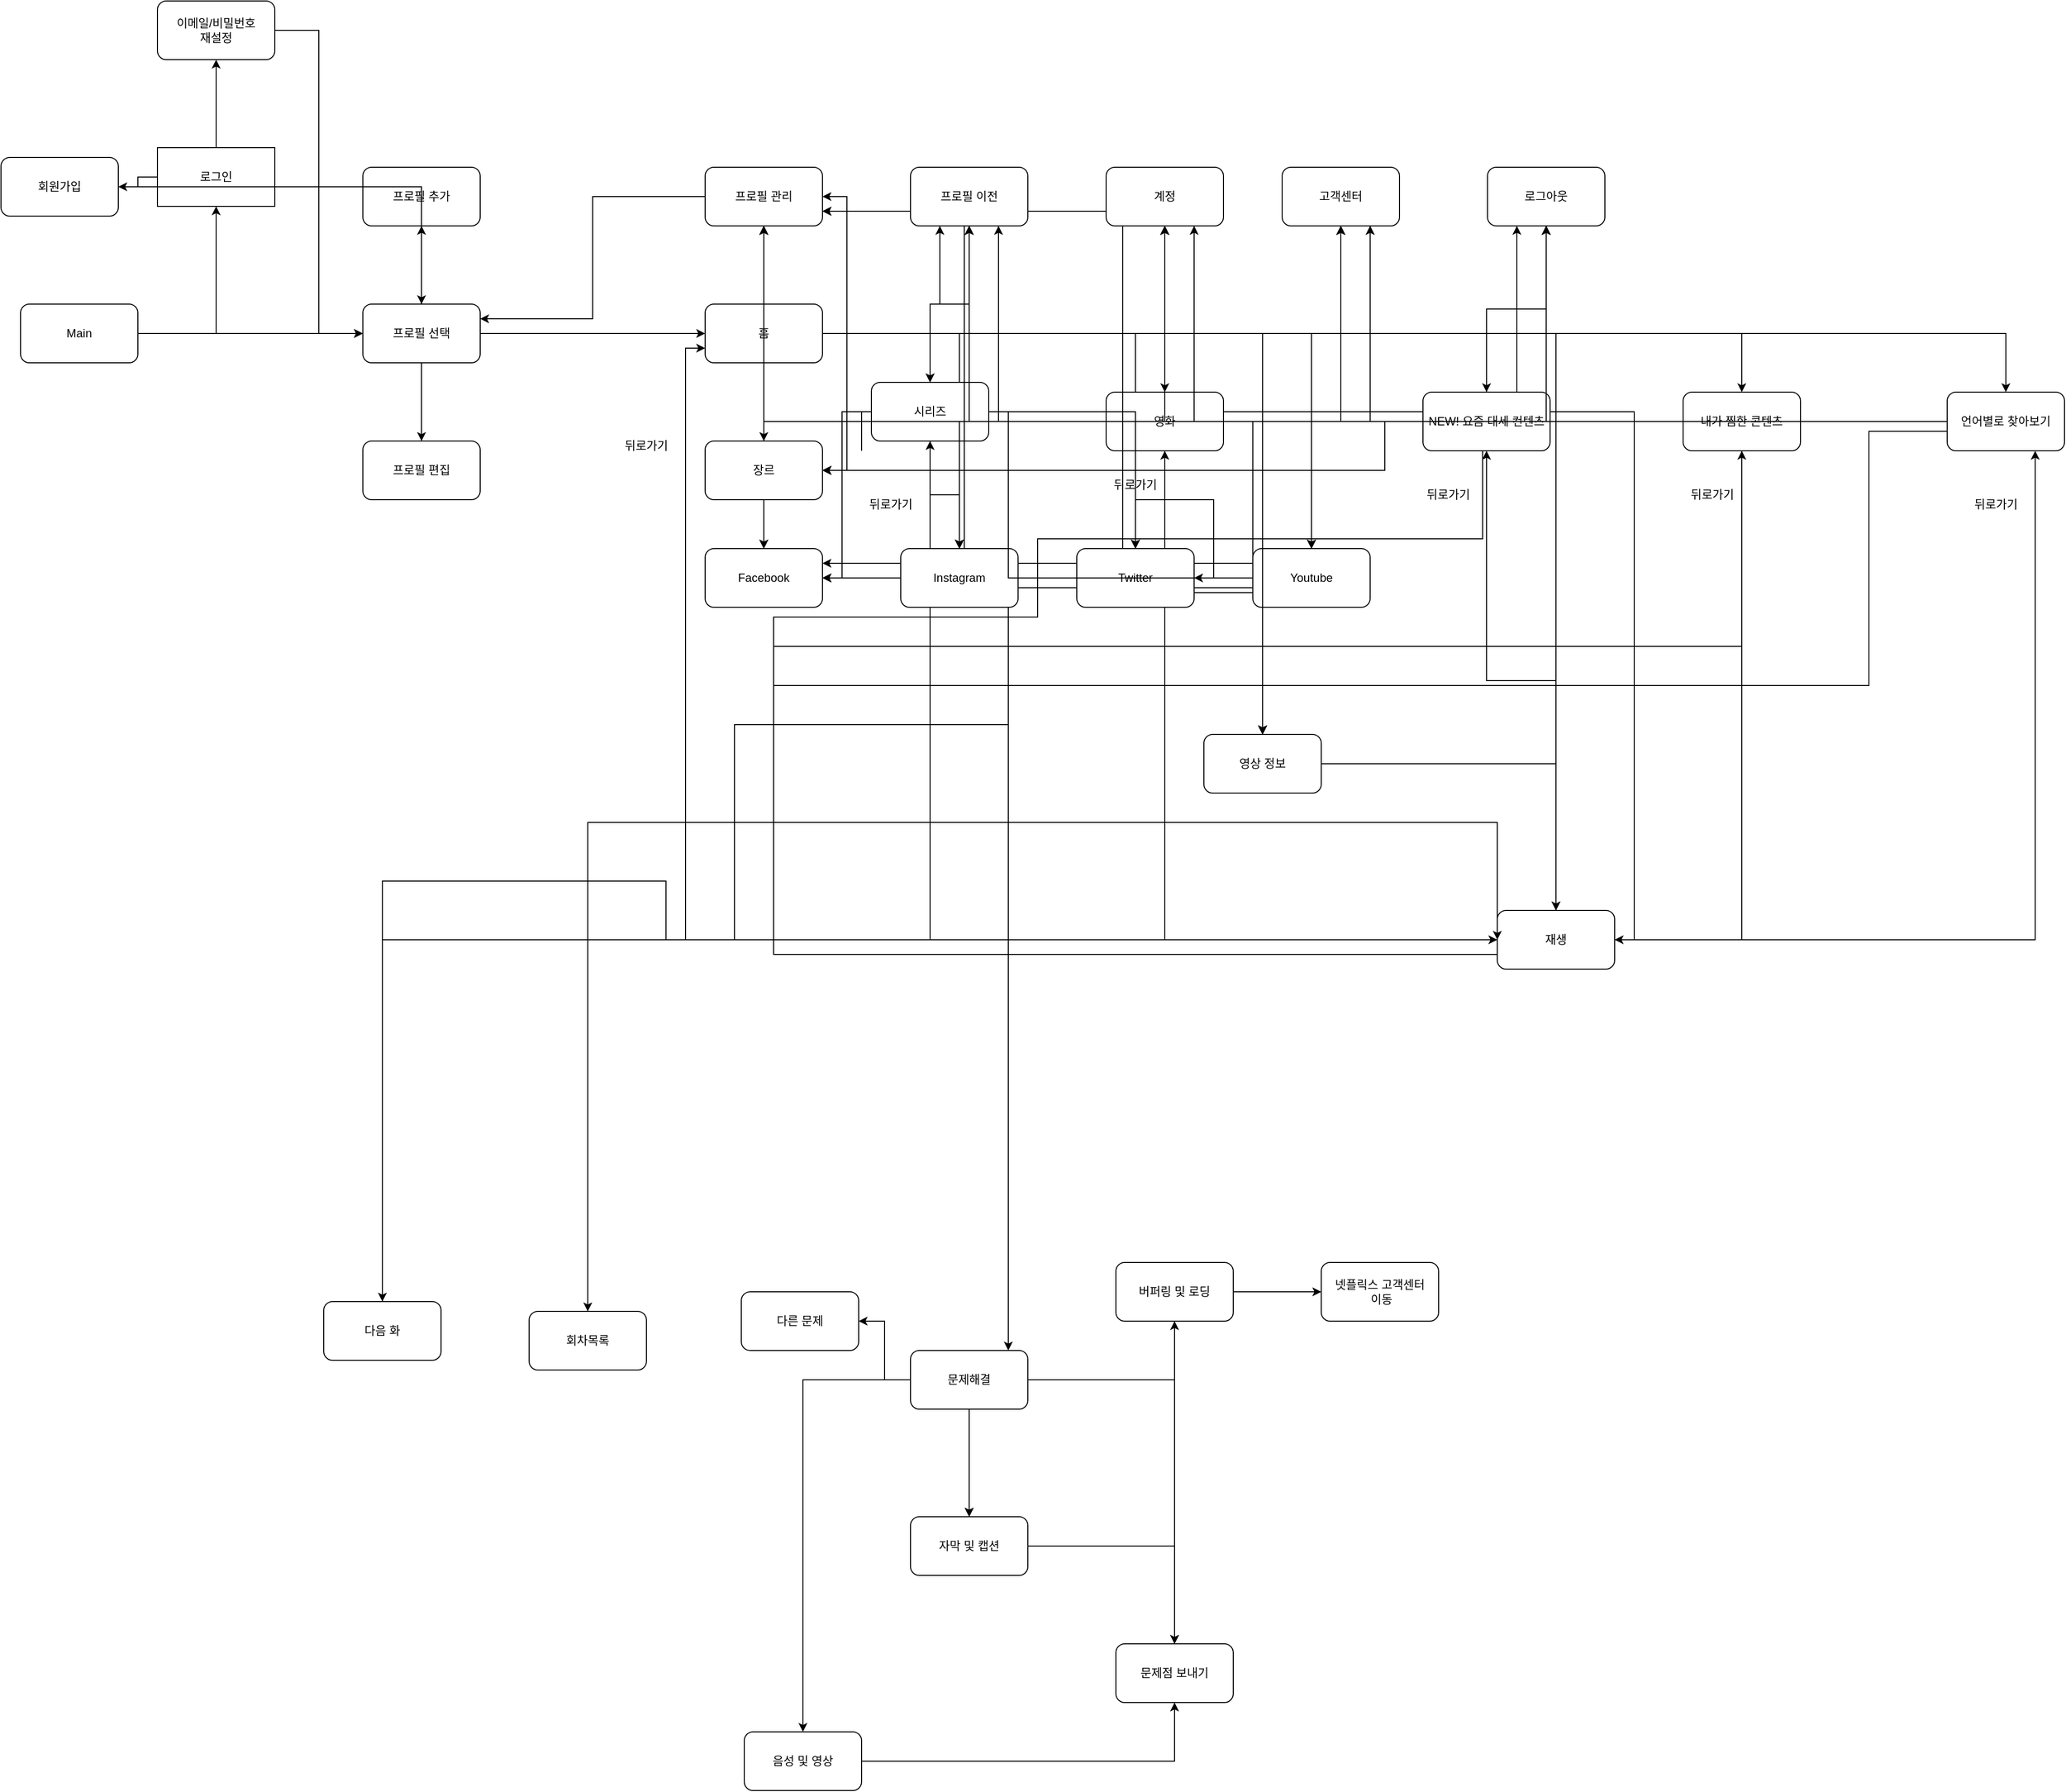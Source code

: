 <mxfile version="21.1.4" type="google">
  <diagram name="페이지-1" id="kQWHZ0CToxdJcDdvk9ZP">
    <mxGraphModel grid="1" page="1" gridSize="10" guides="1" tooltips="1" connect="1" arrows="1" fold="1" pageScale="1" pageWidth="827" pageHeight="1169" math="0" shadow="0">
      <root>
        <mxCell id="0" />
        <mxCell id="1" parent="0" />
        <mxCell id="FuHfTj0qejnrqdGMotMe-7" style="edgeStyle=orthogonalEdgeStyle;rounded=0;orthogonalLoop=1;jettySize=auto;html=1;" edge="1" parent="1" source="FuHfTj0qejnrqdGMotMe-1" target="FuHfTj0qejnrqdGMotMe-6">
          <mxGeometry relative="1" as="geometry" />
        </mxCell>
        <mxCell id="FuHfTj0qejnrqdGMotMe-9" value="" style="edgeStyle=orthogonalEdgeStyle;rounded=0;orthogonalLoop=1;jettySize=auto;html=1;" edge="1" parent="1" source="FuHfTj0qejnrqdGMotMe-1" target="FuHfTj0qejnrqdGMotMe-8">
          <mxGeometry relative="1" as="geometry" />
        </mxCell>
        <mxCell id="FuHfTj0qejnrqdGMotMe-1" value="Main" style="rounded=1;whiteSpace=wrap;html=1;" vertex="1" parent="1">
          <mxGeometry x="90" y="350" width="120" height="60" as="geometry" />
        </mxCell>
        <mxCell id="FuHfTj0qejnrqdGMotMe-176" style="edgeStyle=orthogonalEdgeStyle;rounded=0;orthogonalLoop=1;jettySize=auto;html=1;entryX=0.5;entryY=1;entryDx=0;entryDy=0;" edge="1" parent="1" source="FuHfTj0qejnrqdGMotMe-6" target="FuHfTj0qejnrqdGMotMe-175">
          <mxGeometry relative="1" as="geometry" />
        </mxCell>
        <mxCell id="FuHfTj0qejnrqdGMotMe-180" value="" style="edgeStyle=orthogonalEdgeStyle;rounded=0;orthogonalLoop=1;jettySize=auto;html=1;" edge="1" parent="1" source="FuHfTj0qejnrqdGMotMe-6" target="FuHfTj0qejnrqdGMotMe-178">
          <mxGeometry relative="1" as="geometry" />
        </mxCell>
        <mxCell id="FuHfTj0qejnrqdGMotMe-6" value="로그인" style="rounded=0;whiteSpace=wrap;html=1;" vertex="1" parent="1">
          <mxGeometry x="230" y="190" width="120" height="60" as="geometry" />
        </mxCell>
        <mxCell id="FuHfTj0qejnrqdGMotMe-11" value="" style="edgeStyle=orthogonalEdgeStyle;rounded=0;orthogonalLoop=1;jettySize=auto;html=1;" edge="1" parent="1" source="FuHfTj0qejnrqdGMotMe-8" target="FuHfTj0qejnrqdGMotMe-10">
          <mxGeometry relative="1" as="geometry" />
        </mxCell>
        <mxCell id="FuHfTj0qejnrqdGMotMe-13" value="" style="edgeStyle=orthogonalEdgeStyle;rounded=0;orthogonalLoop=1;jettySize=auto;html=1;" edge="1" parent="1" source="FuHfTj0qejnrqdGMotMe-8" target="FuHfTj0qejnrqdGMotMe-12">
          <mxGeometry relative="1" as="geometry" />
        </mxCell>
        <mxCell id="FuHfTj0qejnrqdGMotMe-15" value="" style="edgeStyle=orthogonalEdgeStyle;rounded=0;orthogonalLoop=1;jettySize=auto;html=1;" edge="1" parent="1" source="FuHfTj0qejnrqdGMotMe-8" target="FuHfTj0qejnrqdGMotMe-14">
          <mxGeometry relative="1" as="geometry" />
        </mxCell>
        <mxCell id="FuHfTj0qejnrqdGMotMe-8" value="프로필 선택" style="whiteSpace=wrap;html=1;rounded=1;" vertex="1" parent="1">
          <mxGeometry x="440" y="350" width="120" height="60" as="geometry" />
        </mxCell>
        <mxCell id="FuHfTj0qejnrqdGMotMe-10" value="프로필 추가" style="whiteSpace=wrap;html=1;rounded=1;" vertex="1" parent="1">
          <mxGeometry x="440" y="210" width="120" height="60" as="geometry" />
        </mxCell>
        <mxCell id="FuHfTj0qejnrqdGMotMe-12" value="프로필 편집" style="rounded=1;whiteSpace=wrap;html=1;" vertex="1" parent="1">
          <mxGeometry x="440" y="490" width="120" height="60" as="geometry" />
        </mxCell>
        <mxCell id="FuHfTj0qejnrqdGMotMe-19" value="" style="edgeStyle=orthogonalEdgeStyle;rounded=0;orthogonalLoop=1;jettySize=auto;html=1;" edge="1" parent="1" source="FuHfTj0qejnrqdGMotMe-14" target="FuHfTj0qejnrqdGMotMe-18">
          <mxGeometry relative="1" as="geometry" />
        </mxCell>
        <mxCell id="FuHfTj0qejnrqdGMotMe-22" value="" style="edgeStyle=orthogonalEdgeStyle;rounded=0;orthogonalLoop=1;jettySize=auto;html=1;" edge="1" parent="1" source="FuHfTj0qejnrqdGMotMe-14" target="FuHfTj0qejnrqdGMotMe-18">
          <mxGeometry relative="1" as="geometry" />
        </mxCell>
        <mxCell id="FuHfTj0qejnrqdGMotMe-24" value="" style="edgeStyle=orthogonalEdgeStyle;rounded=0;orthogonalLoop=1;jettySize=auto;html=1;" edge="1" parent="1" source="FuHfTj0qejnrqdGMotMe-14" target="FuHfTj0qejnrqdGMotMe-23">
          <mxGeometry relative="1" as="geometry" />
        </mxCell>
        <mxCell id="FuHfTj0qejnrqdGMotMe-26" value="" style="edgeStyle=orthogonalEdgeStyle;rounded=0;orthogonalLoop=1;jettySize=auto;html=1;" edge="1" parent="1" source="FuHfTj0qejnrqdGMotMe-14" target="FuHfTj0qejnrqdGMotMe-25">
          <mxGeometry relative="1" as="geometry" />
        </mxCell>
        <mxCell id="FuHfTj0qejnrqdGMotMe-28" value="" style="edgeStyle=orthogonalEdgeStyle;rounded=0;orthogonalLoop=1;jettySize=auto;html=1;" edge="1" parent="1" source="FuHfTj0qejnrqdGMotMe-14" target="FuHfTj0qejnrqdGMotMe-27">
          <mxGeometry relative="1" as="geometry" />
        </mxCell>
        <mxCell id="FuHfTj0qejnrqdGMotMe-30" value="" style="edgeStyle=orthogonalEdgeStyle;rounded=0;orthogonalLoop=1;jettySize=auto;html=1;" edge="1" parent="1" source="FuHfTj0qejnrqdGMotMe-14" target="FuHfTj0qejnrqdGMotMe-29">
          <mxGeometry relative="1" as="geometry" />
        </mxCell>
        <mxCell id="FuHfTj0qejnrqdGMotMe-32" value="" style="edgeStyle=orthogonalEdgeStyle;rounded=0;orthogonalLoop=1;jettySize=auto;html=1;" edge="1" parent="1" source="FuHfTj0qejnrqdGMotMe-14" target="FuHfTj0qejnrqdGMotMe-31">
          <mxGeometry relative="1" as="geometry" />
        </mxCell>
        <mxCell id="FuHfTj0qejnrqdGMotMe-82" value="" style="edgeStyle=orthogonalEdgeStyle;rounded=0;orthogonalLoop=1;jettySize=auto;html=1;" edge="1" parent="1" source="FuHfTj0qejnrqdGMotMe-14" target="FuHfTj0qejnrqdGMotMe-81">
          <mxGeometry relative="1" as="geometry" />
        </mxCell>
        <mxCell id="FuHfTj0qejnrqdGMotMe-90" value="" style="edgeStyle=orthogonalEdgeStyle;rounded=0;orthogonalLoop=1;jettySize=auto;html=1;" edge="1" parent="1" source="FuHfTj0qejnrqdGMotMe-14" target="FuHfTj0qejnrqdGMotMe-89">
          <mxGeometry relative="1" as="geometry" />
        </mxCell>
        <mxCell id="FuHfTj0qejnrqdGMotMe-92" value="" style="edgeStyle=orthogonalEdgeStyle;rounded=0;orthogonalLoop=1;jettySize=auto;html=1;" edge="1" parent="1" source="FuHfTj0qejnrqdGMotMe-14" target="FuHfTj0qejnrqdGMotMe-89">
          <mxGeometry relative="1" as="geometry" />
        </mxCell>
        <mxCell id="FuHfTj0qejnrqdGMotMe-93" value="" style="edgeStyle=orthogonalEdgeStyle;rounded=0;orthogonalLoop=1;jettySize=auto;html=1;" edge="1" parent="1" source="FuHfTj0qejnrqdGMotMe-14" target="FuHfTj0qejnrqdGMotMe-89">
          <mxGeometry relative="1" as="geometry" />
        </mxCell>
        <mxCell id="FuHfTj0qejnrqdGMotMe-95" value="" style="edgeStyle=orthogonalEdgeStyle;rounded=0;orthogonalLoop=1;jettySize=auto;html=1;" edge="1" parent="1" source="FuHfTj0qejnrqdGMotMe-14" target="FuHfTj0qejnrqdGMotMe-94">
          <mxGeometry relative="1" as="geometry" />
        </mxCell>
        <mxCell id="FuHfTj0qejnrqdGMotMe-97" value="" style="edgeStyle=orthogonalEdgeStyle;rounded=0;orthogonalLoop=1;jettySize=auto;html=1;" edge="1" parent="1" source="FuHfTj0qejnrqdGMotMe-14" target="FuHfTj0qejnrqdGMotMe-96">
          <mxGeometry relative="1" as="geometry" />
        </mxCell>
        <mxCell id="FuHfTj0qejnrqdGMotMe-99" value="" style="edgeStyle=orthogonalEdgeStyle;rounded=0;orthogonalLoop=1;jettySize=auto;html=1;" edge="1" parent="1" source="FuHfTj0qejnrqdGMotMe-14" target="FuHfTj0qejnrqdGMotMe-98">
          <mxGeometry relative="1" as="geometry" />
        </mxCell>
        <mxCell id="FuHfTj0qejnrqdGMotMe-101" value="" style="edgeStyle=orthogonalEdgeStyle;rounded=0;orthogonalLoop=1;jettySize=auto;html=1;" edge="1" parent="1" source="FuHfTj0qejnrqdGMotMe-14" target="FuHfTj0qejnrqdGMotMe-100">
          <mxGeometry relative="1" as="geometry" />
        </mxCell>
        <mxCell id="FuHfTj0qejnrqdGMotMe-135" value="" style="edgeStyle=orthogonalEdgeStyle;rounded=0;orthogonalLoop=1;jettySize=auto;html=1;" edge="1" parent="1" source="FuHfTj0qejnrqdGMotMe-14" target="FuHfTj0qejnrqdGMotMe-134">
          <mxGeometry relative="1" as="geometry" />
        </mxCell>
        <mxCell id="FuHfTj0qejnrqdGMotMe-143" value="" style="edgeStyle=orthogonalEdgeStyle;rounded=0;orthogonalLoop=1;jettySize=auto;html=1;" edge="1" parent="1" source="FuHfTj0qejnrqdGMotMe-14" target="FuHfTj0qejnrqdGMotMe-142">
          <mxGeometry relative="1" as="geometry" />
        </mxCell>
        <mxCell id="FuHfTj0qejnrqdGMotMe-150" value="" style="edgeStyle=orthogonalEdgeStyle;rounded=0;orthogonalLoop=1;jettySize=auto;html=1;" edge="1" parent="1" source="FuHfTj0qejnrqdGMotMe-14" target="FuHfTj0qejnrqdGMotMe-149">
          <mxGeometry relative="1" as="geometry" />
        </mxCell>
        <mxCell id="FuHfTj0qejnrqdGMotMe-158" value="" style="edgeStyle=orthogonalEdgeStyle;rounded=0;orthogonalLoop=1;jettySize=auto;html=1;" edge="1" parent="1" source="FuHfTj0qejnrqdGMotMe-14" target="FuHfTj0qejnrqdGMotMe-157">
          <mxGeometry relative="1" as="geometry" />
        </mxCell>
        <mxCell id="FuHfTj0qejnrqdGMotMe-166" value="" style="edgeStyle=orthogonalEdgeStyle;rounded=0;orthogonalLoop=1;jettySize=auto;html=1;" edge="1" parent="1" source="FuHfTj0qejnrqdGMotMe-14" target="FuHfTj0qejnrqdGMotMe-165">
          <mxGeometry relative="1" as="geometry" />
        </mxCell>
        <mxCell id="FuHfTj0qejnrqdGMotMe-14" value="홈" style="whiteSpace=wrap;html=1;rounded=1;" vertex="1" parent="1">
          <mxGeometry x="790" y="350" width="120" height="60" as="geometry" />
        </mxCell>
        <mxCell id="FuHfTj0qejnrqdGMotMe-33" style="edgeStyle=orthogonalEdgeStyle;rounded=0;orthogonalLoop=1;jettySize=auto;html=1;entryX=1;entryY=0.5;entryDx=0;entryDy=0;" edge="1" parent="1" source="FuHfTj0qejnrqdGMotMe-18" target="FuHfTj0qejnrqdGMotMe-31">
          <mxGeometry relative="1" as="geometry" />
        </mxCell>
        <mxCell id="FuHfTj0qejnrqdGMotMe-84" style="edgeStyle=orthogonalEdgeStyle;rounded=0;orthogonalLoop=1;jettySize=auto;html=1;" edge="1" parent="1" source="FuHfTj0qejnrqdGMotMe-18" target="FuHfTj0qejnrqdGMotMe-81">
          <mxGeometry relative="1" as="geometry" />
        </mxCell>
        <mxCell id="FuHfTj0qejnrqdGMotMe-102" style="edgeStyle=orthogonalEdgeStyle;rounded=0;orthogonalLoop=1;jettySize=auto;html=1;entryX=1;entryY=0.5;entryDx=0;entryDy=0;" edge="1" parent="1" source="FuHfTj0qejnrqdGMotMe-18" target="FuHfTj0qejnrqdGMotMe-89">
          <mxGeometry relative="1" as="geometry" />
        </mxCell>
        <mxCell id="FuHfTj0qejnrqdGMotMe-103" style="edgeStyle=orthogonalEdgeStyle;rounded=0;orthogonalLoop=1;jettySize=auto;html=1;" edge="1" parent="1" source="FuHfTj0qejnrqdGMotMe-18" target="FuHfTj0qejnrqdGMotMe-94">
          <mxGeometry relative="1" as="geometry" />
        </mxCell>
        <mxCell id="FuHfTj0qejnrqdGMotMe-104" style="edgeStyle=orthogonalEdgeStyle;rounded=0;orthogonalLoop=1;jettySize=auto;html=1;" edge="1" parent="1" source="FuHfTj0qejnrqdGMotMe-18" target="FuHfTj0qejnrqdGMotMe-96">
          <mxGeometry relative="1" as="geometry" />
        </mxCell>
        <mxCell id="FuHfTj0qejnrqdGMotMe-105" style="edgeStyle=orthogonalEdgeStyle;rounded=0;orthogonalLoop=1;jettySize=auto;html=1;" edge="1" parent="1" source="FuHfTj0qejnrqdGMotMe-18" target="FuHfTj0qejnrqdGMotMe-98">
          <mxGeometry relative="1" as="geometry" />
        </mxCell>
        <mxCell id="FuHfTj0qejnrqdGMotMe-106" style="edgeStyle=orthogonalEdgeStyle;rounded=0;orthogonalLoop=1;jettySize=auto;html=1;" edge="1" parent="1" source="FuHfTj0qejnrqdGMotMe-18" target="FuHfTj0qejnrqdGMotMe-100">
          <mxGeometry relative="1" as="geometry" />
        </mxCell>
        <mxCell id="FuHfTj0qejnrqdGMotMe-109" style="edgeStyle=orthogonalEdgeStyle;rounded=0;orthogonalLoop=1;jettySize=auto;html=1;entryX=0.25;entryY=1;entryDx=0;entryDy=0;" edge="1" parent="1" source="FuHfTj0qejnrqdGMotMe-18" target="FuHfTj0qejnrqdGMotMe-94">
          <mxGeometry relative="1" as="geometry" />
        </mxCell>
        <mxCell id="FuHfTj0qejnrqdGMotMe-110" style="edgeStyle=orthogonalEdgeStyle;rounded=0;orthogonalLoop=1;jettySize=auto;html=1;" edge="1" parent="1" source="FuHfTj0qejnrqdGMotMe-18" target="FuHfTj0qejnrqdGMotMe-96">
          <mxGeometry relative="1" as="geometry" />
        </mxCell>
        <mxCell id="FuHfTj0qejnrqdGMotMe-111" style="edgeStyle=orthogonalEdgeStyle;rounded=0;orthogonalLoop=1;jettySize=auto;html=1;" edge="1" parent="1" source="FuHfTj0qejnrqdGMotMe-18" target="FuHfTj0qejnrqdGMotMe-98">
          <mxGeometry relative="1" as="geometry" />
        </mxCell>
        <mxCell id="FuHfTj0qejnrqdGMotMe-112" style="edgeStyle=orthogonalEdgeStyle;rounded=0;orthogonalLoop=1;jettySize=auto;html=1;" edge="1" parent="1" source="FuHfTj0qejnrqdGMotMe-18" target="FuHfTj0qejnrqdGMotMe-100">
          <mxGeometry relative="1" as="geometry" />
        </mxCell>
        <mxCell id="FuHfTj0qejnrqdGMotMe-136" style="edgeStyle=orthogonalEdgeStyle;rounded=0;orthogonalLoop=1;jettySize=auto;html=1;entryX=1;entryY=0.5;entryDx=0;entryDy=0;" edge="1" parent="1" target="FuHfTj0qejnrqdGMotMe-134">
          <mxGeometry relative="1" as="geometry">
            <mxPoint x="950" y="500" as="sourcePoint" />
            <Array as="points">
              <mxPoint x="930" y="460" />
              <mxPoint x="930" y="630" />
            </Array>
          </mxGeometry>
        </mxCell>
        <mxCell id="FuHfTj0qejnrqdGMotMe-144" style="edgeStyle=orthogonalEdgeStyle;rounded=0;orthogonalLoop=1;jettySize=auto;html=1;" edge="1" parent="1" source="FuHfTj0qejnrqdGMotMe-18" target="FuHfTj0qejnrqdGMotMe-142">
          <mxGeometry relative="1" as="geometry" />
        </mxCell>
        <mxCell id="FuHfTj0qejnrqdGMotMe-152" style="edgeStyle=orthogonalEdgeStyle;rounded=0;orthogonalLoop=1;jettySize=auto;html=1;" edge="1" parent="1" source="FuHfTj0qejnrqdGMotMe-18" target="FuHfTj0qejnrqdGMotMe-149">
          <mxGeometry relative="1" as="geometry" />
        </mxCell>
        <mxCell id="FuHfTj0qejnrqdGMotMe-160" style="edgeStyle=orthogonalEdgeStyle;rounded=0;orthogonalLoop=1;jettySize=auto;html=1;" edge="1" parent="1" source="FuHfTj0qejnrqdGMotMe-18" target="FuHfTj0qejnrqdGMotMe-157">
          <mxGeometry relative="1" as="geometry" />
        </mxCell>
        <mxCell id="FuHfTj0qejnrqdGMotMe-167" style="edgeStyle=orthogonalEdgeStyle;rounded=0;orthogonalLoop=1;jettySize=auto;html=1;" edge="1" parent="1" source="FuHfTj0qejnrqdGMotMe-18" target="FuHfTj0qejnrqdGMotMe-165">
          <mxGeometry relative="1" as="geometry" />
        </mxCell>
        <mxCell id="FuHfTj0qejnrqdGMotMe-18" value="시리즈" style="whiteSpace=wrap;html=1;rounded=1;" vertex="1" parent="1">
          <mxGeometry x="960" y="430" width="120" height="60" as="geometry" />
        </mxCell>
        <mxCell id="FuHfTj0qejnrqdGMotMe-34" style="edgeStyle=orthogonalEdgeStyle;rounded=0;orthogonalLoop=1;jettySize=auto;html=1;entryX=1;entryY=0.5;entryDx=0;entryDy=0;" edge="1" parent="1" source="FuHfTj0qejnrqdGMotMe-157" target="FuHfTj0qejnrqdGMotMe-31">
          <mxGeometry relative="1" as="geometry">
            <Array as="points">
              <mxPoint x="1100" y="640" />
            </Array>
          </mxGeometry>
        </mxCell>
        <mxCell id="FuHfTj0qejnrqdGMotMe-85" style="edgeStyle=orthogonalEdgeStyle;rounded=0;orthogonalLoop=1;jettySize=auto;html=1;" edge="1" parent="1" source="FuHfTj0qejnrqdGMotMe-23" target="FuHfTj0qejnrqdGMotMe-81">
          <mxGeometry relative="1" as="geometry" />
        </mxCell>
        <mxCell id="FuHfTj0qejnrqdGMotMe-107" style="edgeStyle=orthogonalEdgeStyle;rounded=0;orthogonalLoop=1;jettySize=auto;html=1;entryX=1;entryY=0.75;entryDx=0;entryDy=0;" edge="1" parent="1" source="FuHfTj0qejnrqdGMotMe-23" target="FuHfTj0qejnrqdGMotMe-89">
          <mxGeometry relative="1" as="geometry" />
        </mxCell>
        <mxCell id="FuHfTj0qejnrqdGMotMe-113" style="edgeStyle=orthogonalEdgeStyle;rounded=0;orthogonalLoop=1;jettySize=auto;html=1;entryX=1;entryY=0.75;entryDx=0;entryDy=0;" edge="1" parent="1" source="FuHfTj0qejnrqdGMotMe-23" target="FuHfTj0qejnrqdGMotMe-89">
          <mxGeometry relative="1" as="geometry" />
        </mxCell>
        <mxCell id="FuHfTj0qejnrqdGMotMe-114" style="edgeStyle=orthogonalEdgeStyle;rounded=0;orthogonalLoop=1;jettySize=auto;html=1;entryX=0.75;entryY=1;entryDx=0;entryDy=0;" edge="1" parent="1" source="FuHfTj0qejnrqdGMotMe-23" target="FuHfTj0qejnrqdGMotMe-94">
          <mxGeometry relative="1" as="geometry" />
        </mxCell>
        <mxCell id="FuHfTj0qejnrqdGMotMe-115" style="edgeStyle=orthogonalEdgeStyle;rounded=0;orthogonalLoop=1;jettySize=auto;html=1;entryX=0.5;entryY=1;entryDx=0;entryDy=0;" edge="1" parent="1" source="FuHfTj0qejnrqdGMotMe-23" target="FuHfTj0qejnrqdGMotMe-96">
          <mxGeometry relative="1" as="geometry" />
        </mxCell>
        <mxCell id="FuHfTj0qejnrqdGMotMe-116" style="edgeStyle=orthogonalEdgeStyle;rounded=0;orthogonalLoop=1;jettySize=auto;html=1;" edge="1" parent="1" source="FuHfTj0qejnrqdGMotMe-23" target="FuHfTj0qejnrqdGMotMe-98">
          <mxGeometry relative="1" as="geometry" />
        </mxCell>
        <mxCell id="FuHfTj0qejnrqdGMotMe-117" style="edgeStyle=orthogonalEdgeStyle;rounded=0;orthogonalLoop=1;jettySize=auto;html=1;entryX=0.25;entryY=1;entryDx=0;entryDy=0;" edge="1" parent="1" source="FuHfTj0qejnrqdGMotMe-23" target="FuHfTj0qejnrqdGMotMe-100">
          <mxGeometry relative="1" as="geometry" />
        </mxCell>
        <mxCell id="FuHfTj0qejnrqdGMotMe-137" style="edgeStyle=orthogonalEdgeStyle;rounded=0;orthogonalLoop=1;jettySize=auto;html=1;" edge="1" parent="1" source="FuHfTj0qejnrqdGMotMe-23" target="FuHfTj0qejnrqdGMotMe-134">
          <mxGeometry relative="1" as="geometry" />
        </mxCell>
        <mxCell id="FuHfTj0qejnrqdGMotMe-138" style="edgeStyle=orthogonalEdgeStyle;rounded=0;orthogonalLoop=1;jettySize=auto;html=1;entryX=1;entryY=0.5;entryDx=0;entryDy=0;" edge="1" parent="1" source="FuHfTj0qejnrqdGMotMe-23" target="FuHfTj0qejnrqdGMotMe-134">
          <mxGeometry relative="1" as="geometry" />
        </mxCell>
        <mxCell id="FuHfTj0qejnrqdGMotMe-145" style="edgeStyle=orthogonalEdgeStyle;rounded=0;orthogonalLoop=1;jettySize=auto;html=1;" edge="1" parent="1" source="FuHfTj0qejnrqdGMotMe-23" target="FuHfTj0qejnrqdGMotMe-142">
          <mxGeometry relative="1" as="geometry" />
        </mxCell>
        <mxCell id="FuHfTj0qejnrqdGMotMe-153" style="edgeStyle=orthogonalEdgeStyle;rounded=0;orthogonalLoop=1;jettySize=auto;html=1;" edge="1" parent="1" source="FuHfTj0qejnrqdGMotMe-23" target="FuHfTj0qejnrqdGMotMe-149">
          <mxGeometry relative="1" as="geometry" />
        </mxCell>
        <mxCell id="FuHfTj0qejnrqdGMotMe-161" style="edgeStyle=orthogonalEdgeStyle;rounded=0;orthogonalLoop=1;jettySize=auto;html=1;" edge="1" parent="1" source="FuHfTj0qejnrqdGMotMe-23" target="FuHfTj0qejnrqdGMotMe-157">
          <mxGeometry relative="1" as="geometry" />
        </mxCell>
        <mxCell id="FuHfTj0qejnrqdGMotMe-168" style="edgeStyle=orthogonalEdgeStyle;rounded=0;orthogonalLoop=1;jettySize=auto;html=1;" edge="1" parent="1" source="FuHfTj0qejnrqdGMotMe-23" target="FuHfTj0qejnrqdGMotMe-165">
          <mxGeometry relative="1" as="geometry" />
        </mxCell>
        <mxCell id="FuHfTj0qejnrqdGMotMe-23" value="영화" style="whiteSpace=wrap;html=1;rounded=1;" vertex="1" parent="1">
          <mxGeometry x="1200" y="440" width="120" height="60" as="geometry" />
        </mxCell>
        <mxCell id="FuHfTj0qejnrqdGMotMe-35" style="edgeStyle=orthogonalEdgeStyle;rounded=0;orthogonalLoop=1;jettySize=auto;html=1;entryX=1;entryY=0.5;entryDx=0;entryDy=0;" edge="1" parent="1" source="FuHfTj0qejnrqdGMotMe-25" target="FuHfTj0qejnrqdGMotMe-31">
          <mxGeometry relative="1" as="geometry">
            <Array as="points">
              <mxPoint x="1585" y="590" />
              <mxPoint x="1130" y="590" />
              <mxPoint x="1130" y="670" />
              <mxPoint x="860" y="670" />
            </Array>
          </mxGeometry>
        </mxCell>
        <mxCell id="FuHfTj0qejnrqdGMotMe-86" style="edgeStyle=orthogonalEdgeStyle;rounded=0;orthogonalLoop=1;jettySize=auto;html=1;" edge="1" parent="1" source="FuHfTj0qejnrqdGMotMe-25" target="FuHfTj0qejnrqdGMotMe-81">
          <mxGeometry relative="1" as="geometry" />
        </mxCell>
        <mxCell id="FuHfTj0qejnrqdGMotMe-118" style="edgeStyle=orthogonalEdgeStyle;rounded=0;orthogonalLoop=1;jettySize=auto;html=1;entryX=1;entryY=0.75;entryDx=0;entryDy=0;" edge="1" parent="1" source="FuHfTj0qejnrqdGMotMe-25" target="FuHfTj0qejnrqdGMotMe-89">
          <mxGeometry relative="1" as="geometry" />
        </mxCell>
        <mxCell id="FuHfTj0qejnrqdGMotMe-119" style="edgeStyle=orthogonalEdgeStyle;rounded=0;orthogonalLoop=1;jettySize=auto;html=1;" edge="1" parent="1" source="FuHfTj0qejnrqdGMotMe-25" target="FuHfTj0qejnrqdGMotMe-94">
          <mxGeometry relative="1" as="geometry" />
        </mxCell>
        <mxCell id="FuHfTj0qejnrqdGMotMe-120" style="edgeStyle=orthogonalEdgeStyle;rounded=0;orthogonalLoop=1;jettySize=auto;html=1;" edge="1" parent="1" source="FuHfTj0qejnrqdGMotMe-25" target="FuHfTj0qejnrqdGMotMe-96">
          <mxGeometry relative="1" as="geometry" />
        </mxCell>
        <mxCell id="FuHfTj0qejnrqdGMotMe-121" style="edgeStyle=orthogonalEdgeStyle;rounded=0;orthogonalLoop=1;jettySize=auto;html=1;" edge="1" parent="1" source="FuHfTj0qejnrqdGMotMe-25" target="FuHfTj0qejnrqdGMotMe-98">
          <mxGeometry relative="1" as="geometry" />
        </mxCell>
        <mxCell id="FuHfTj0qejnrqdGMotMe-122" style="edgeStyle=orthogonalEdgeStyle;rounded=0;orthogonalLoop=1;jettySize=auto;html=1;entryX=0.5;entryY=1;entryDx=0;entryDy=0;" edge="1" parent="1" source="FuHfTj0qejnrqdGMotMe-25" target="FuHfTj0qejnrqdGMotMe-100">
          <mxGeometry relative="1" as="geometry" />
        </mxCell>
        <mxCell id="FuHfTj0qejnrqdGMotMe-139" style="edgeStyle=orthogonalEdgeStyle;rounded=0;orthogonalLoop=1;jettySize=auto;html=1;entryX=1;entryY=0.5;entryDx=0;entryDy=0;" edge="1" parent="1" source="FuHfTj0qejnrqdGMotMe-25" target="FuHfTj0qejnrqdGMotMe-134">
          <mxGeometry relative="1" as="geometry" />
        </mxCell>
        <mxCell id="FuHfTj0qejnrqdGMotMe-146" style="edgeStyle=orthogonalEdgeStyle;rounded=0;orthogonalLoop=1;jettySize=auto;html=1;" edge="1" parent="1" source="FuHfTj0qejnrqdGMotMe-25" target="FuHfTj0qejnrqdGMotMe-142">
          <mxGeometry relative="1" as="geometry" />
        </mxCell>
        <mxCell id="FuHfTj0qejnrqdGMotMe-154" style="edgeStyle=orthogonalEdgeStyle;rounded=0;orthogonalLoop=1;jettySize=auto;html=1;" edge="1" parent="1" source="FuHfTj0qejnrqdGMotMe-25" target="FuHfTj0qejnrqdGMotMe-149">
          <mxGeometry relative="1" as="geometry" />
        </mxCell>
        <mxCell id="FuHfTj0qejnrqdGMotMe-162" style="edgeStyle=orthogonalEdgeStyle;rounded=0;orthogonalLoop=1;jettySize=auto;html=1;" edge="1" parent="1" source="FuHfTj0qejnrqdGMotMe-25" target="FuHfTj0qejnrqdGMotMe-157">
          <mxGeometry relative="1" as="geometry" />
        </mxCell>
        <mxCell id="FuHfTj0qejnrqdGMotMe-169" style="edgeStyle=orthogonalEdgeStyle;rounded=0;orthogonalLoop=1;jettySize=auto;html=1;" edge="1" parent="1" source="FuHfTj0qejnrqdGMotMe-25" target="FuHfTj0qejnrqdGMotMe-165">
          <mxGeometry relative="1" as="geometry" />
        </mxCell>
        <mxCell id="FuHfTj0qejnrqdGMotMe-25" value="NEW! 요즘 대세 컨텐츠" style="whiteSpace=wrap;html=1;rounded=1;" vertex="1" parent="1">
          <mxGeometry x="1524" y="440" width="130" height="60" as="geometry" />
        </mxCell>
        <mxCell id="FuHfTj0qejnrqdGMotMe-36" style="edgeStyle=orthogonalEdgeStyle;rounded=0;orthogonalLoop=1;jettySize=auto;html=1;entryX=1;entryY=0.5;entryDx=0;entryDy=0;" edge="1" parent="1" source="FuHfTj0qejnrqdGMotMe-27" target="FuHfTj0qejnrqdGMotMe-31">
          <mxGeometry relative="1" as="geometry">
            <Array as="points">
              <mxPoint x="1850" y="700" />
              <mxPoint x="860" y="700" />
            </Array>
          </mxGeometry>
        </mxCell>
        <mxCell id="FuHfTj0qejnrqdGMotMe-87" style="edgeStyle=orthogonalEdgeStyle;rounded=0;orthogonalLoop=1;jettySize=auto;html=1;" edge="1" parent="1" source="FuHfTj0qejnrqdGMotMe-27" target="FuHfTj0qejnrqdGMotMe-81">
          <mxGeometry relative="1" as="geometry" />
        </mxCell>
        <mxCell id="FuHfTj0qejnrqdGMotMe-123" style="edgeStyle=orthogonalEdgeStyle;rounded=0;orthogonalLoop=1;jettySize=auto;html=1;" edge="1" parent="1" source="FuHfTj0qejnrqdGMotMe-27" target="FuHfTj0qejnrqdGMotMe-100">
          <mxGeometry relative="1" as="geometry" />
        </mxCell>
        <mxCell id="FuHfTj0qejnrqdGMotMe-124" style="edgeStyle=orthogonalEdgeStyle;rounded=0;orthogonalLoop=1;jettySize=auto;html=1;entryX=0.75;entryY=1;entryDx=0;entryDy=0;" edge="1" parent="1" source="FuHfTj0qejnrqdGMotMe-27" target="FuHfTj0qejnrqdGMotMe-98">
          <mxGeometry relative="1" as="geometry" />
        </mxCell>
        <mxCell id="FuHfTj0qejnrqdGMotMe-125" style="edgeStyle=orthogonalEdgeStyle;rounded=0;orthogonalLoop=1;jettySize=auto;html=1;entryX=0.75;entryY=1;entryDx=0;entryDy=0;" edge="1" parent="1" source="FuHfTj0qejnrqdGMotMe-27" target="FuHfTj0qejnrqdGMotMe-96">
          <mxGeometry relative="1" as="geometry" />
        </mxCell>
        <mxCell id="FuHfTj0qejnrqdGMotMe-126" style="edgeStyle=orthogonalEdgeStyle;rounded=0;orthogonalLoop=1;jettySize=auto;html=1;" edge="1" parent="1" source="FuHfTj0qejnrqdGMotMe-27" target="FuHfTj0qejnrqdGMotMe-94">
          <mxGeometry relative="1" as="geometry" />
        </mxCell>
        <mxCell id="FuHfTj0qejnrqdGMotMe-127" style="edgeStyle=orthogonalEdgeStyle;rounded=0;orthogonalLoop=1;jettySize=auto;html=1;" edge="1" parent="1" source="FuHfTj0qejnrqdGMotMe-27" target="FuHfTj0qejnrqdGMotMe-89">
          <mxGeometry relative="1" as="geometry" />
        </mxCell>
        <mxCell id="FuHfTj0qejnrqdGMotMe-140" style="edgeStyle=orthogonalEdgeStyle;rounded=0;orthogonalLoop=1;jettySize=auto;html=1;entryX=1;entryY=0.25;entryDx=0;entryDy=0;" edge="1" parent="1" source="FuHfTj0qejnrqdGMotMe-27" target="FuHfTj0qejnrqdGMotMe-134">
          <mxGeometry relative="1" as="geometry" />
        </mxCell>
        <mxCell id="FuHfTj0qejnrqdGMotMe-147" style="edgeStyle=orthogonalEdgeStyle;rounded=0;orthogonalLoop=1;jettySize=auto;html=1;" edge="1" parent="1" source="FuHfTj0qejnrqdGMotMe-27" target="FuHfTj0qejnrqdGMotMe-142">
          <mxGeometry relative="1" as="geometry" />
        </mxCell>
        <mxCell id="FuHfTj0qejnrqdGMotMe-155" style="edgeStyle=orthogonalEdgeStyle;rounded=0;orthogonalLoop=1;jettySize=auto;html=1;" edge="1" parent="1" source="FuHfTj0qejnrqdGMotMe-27" target="FuHfTj0qejnrqdGMotMe-149">
          <mxGeometry relative="1" as="geometry" />
        </mxCell>
        <mxCell id="FuHfTj0qejnrqdGMotMe-163" style="edgeStyle=orthogonalEdgeStyle;rounded=0;orthogonalLoop=1;jettySize=auto;html=1;" edge="1" parent="1" source="FuHfTj0qejnrqdGMotMe-27" target="FuHfTj0qejnrqdGMotMe-157">
          <mxGeometry relative="1" as="geometry" />
        </mxCell>
        <mxCell id="FuHfTj0qejnrqdGMotMe-170" style="edgeStyle=orthogonalEdgeStyle;rounded=0;orthogonalLoop=1;jettySize=auto;html=1;" edge="1" parent="1" source="FuHfTj0qejnrqdGMotMe-27" target="FuHfTj0qejnrqdGMotMe-165">
          <mxGeometry relative="1" as="geometry" />
        </mxCell>
        <mxCell id="FuHfTj0qejnrqdGMotMe-27" value="내가 찜한 콘텐츠" style="whiteSpace=wrap;html=1;rounded=1;" vertex="1" parent="1">
          <mxGeometry x="1790" y="440" width="120" height="60" as="geometry" />
        </mxCell>
        <mxCell id="FuHfTj0qejnrqdGMotMe-37" style="edgeStyle=orthogonalEdgeStyle;rounded=0;orthogonalLoop=1;jettySize=auto;html=1;entryX=1;entryY=0.75;entryDx=0;entryDy=0;" edge="1" parent="1" source="FuHfTj0qejnrqdGMotMe-29" target="FuHfTj0qejnrqdGMotMe-31">
          <mxGeometry relative="1" as="geometry">
            <Array as="points">
              <mxPoint x="1980" y="480" />
              <mxPoint x="1980" y="740" />
              <mxPoint x="860" y="740" />
            </Array>
          </mxGeometry>
        </mxCell>
        <mxCell id="FuHfTj0qejnrqdGMotMe-88" style="edgeStyle=orthogonalEdgeStyle;rounded=0;orthogonalLoop=1;jettySize=auto;html=1;" edge="1" parent="1" source="FuHfTj0qejnrqdGMotMe-29" target="FuHfTj0qejnrqdGMotMe-81">
          <mxGeometry relative="1" as="geometry" />
        </mxCell>
        <mxCell id="FuHfTj0qejnrqdGMotMe-128" style="edgeStyle=orthogonalEdgeStyle;rounded=0;orthogonalLoop=1;jettySize=auto;html=1;" edge="1" parent="1" source="FuHfTj0qejnrqdGMotMe-29" target="FuHfTj0qejnrqdGMotMe-100">
          <mxGeometry relative="1" as="geometry" />
        </mxCell>
        <mxCell id="FuHfTj0qejnrqdGMotMe-129" style="edgeStyle=orthogonalEdgeStyle;rounded=0;orthogonalLoop=1;jettySize=auto;html=1;entryX=0.75;entryY=1;entryDx=0;entryDy=0;" edge="1" parent="1" source="FuHfTj0qejnrqdGMotMe-29" target="FuHfTj0qejnrqdGMotMe-98">
          <mxGeometry relative="1" as="geometry" />
        </mxCell>
        <mxCell id="FuHfTj0qejnrqdGMotMe-131" style="edgeStyle=orthogonalEdgeStyle;rounded=0;orthogonalLoop=1;jettySize=auto;html=1;" edge="1" parent="1" source="FuHfTj0qejnrqdGMotMe-29" target="FuHfTj0qejnrqdGMotMe-96">
          <mxGeometry relative="1" as="geometry" />
        </mxCell>
        <mxCell id="FuHfTj0qejnrqdGMotMe-132" style="edgeStyle=orthogonalEdgeStyle;rounded=0;orthogonalLoop=1;jettySize=auto;html=1;" edge="1" parent="1" source="FuHfTj0qejnrqdGMotMe-29" target="FuHfTj0qejnrqdGMotMe-94">
          <mxGeometry relative="1" as="geometry" />
        </mxCell>
        <mxCell id="FuHfTj0qejnrqdGMotMe-133" style="edgeStyle=orthogonalEdgeStyle;rounded=0;orthogonalLoop=1;jettySize=auto;html=1;" edge="1" parent="1" source="FuHfTj0qejnrqdGMotMe-29" target="FuHfTj0qejnrqdGMotMe-89">
          <mxGeometry relative="1" as="geometry" />
        </mxCell>
        <mxCell id="FuHfTj0qejnrqdGMotMe-141" style="edgeStyle=orthogonalEdgeStyle;rounded=0;orthogonalLoop=1;jettySize=auto;html=1;" edge="1" parent="1" source="FuHfTj0qejnrqdGMotMe-29" target="FuHfTj0qejnrqdGMotMe-134">
          <mxGeometry relative="1" as="geometry" />
        </mxCell>
        <mxCell id="FuHfTj0qejnrqdGMotMe-148" style="edgeStyle=orthogonalEdgeStyle;rounded=0;orthogonalLoop=1;jettySize=auto;html=1;" edge="1" parent="1" source="FuHfTj0qejnrqdGMotMe-29" target="FuHfTj0qejnrqdGMotMe-142">
          <mxGeometry relative="1" as="geometry" />
        </mxCell>
        <mxCell id="FuHfTj0qejnrqdGMotMe-156" style="edgeStyle=orthogonalEdgeStyle;rounded=0;orthogonalLoop=1;jettySize=auto;html=1;" edge="1" parent="1" source="FuHfTj0qejnrqdGMotMe-29" target="FuHfTj0qejnrqdGMotMe-149">
          <mxGeometry relative="1" as="geometry" />
        </mxCell>
        <mxCell id="FuHfTj0qejnrqdGMotMe-164" style="edgeStyle=orthogonalEdgeStyle;rounded=0;orthogonalLoop=1;jettySize=auto;html=1;" edge="1" parent="1" source="FuHfTj0qejnrqdGMotMe-29" target="FuHfTj0qejnrqdGMotMe-157">
          <mxGeometry relative="1" as="geometry" />
        </mxCell>
        <mxCell id="FuHfTj0qejnrqdGMotMe-171" style="edgeStyle=orthogonalEdgeStyle;rounded=0;orthogonalLoop=1;jettySize=auto;html=1;" edge="1" parent="1" source="FuHfTj0qejnrqdGMotMe-29" target="FuHfTj0qejnrqdGMotMe-165">
          <mxGeometry relative="1" as="geometry" />
        </mxCell>
        <mxCell id="FuHfTj0qejnrqdGMotMe-29" value="언어별로 찾아보기" style="whiteSpace=wrap;html=1;rounded=1;" vertex="1" parent="1">
          <mxGeometry x="2060" y="440" width="120" height="60" as="geometry" />
        </mxCell>
        <mxCell id="FuHfTj0qejnrqdGMotMe-39" value="" style="edgeStyle=orthogonalEdgeStyle;rounded=0;orthogonalLoop=1;jettySize=auto;html=1;" edge="1" parent="1" source="FuHfTj0qejnrqdGMotMe-31" target="FuHfTj0qejnrqdGMotMe-38">
          <mxGeometry relative="1" as="geometry" />
        </mxCell>
        <mxCell id="FuHfTj0qejnrqdGMotMe-43" value="" style="edgeStyle=orthogonalEdgeStyle;rounded=0;orthogonalLoop=1;jettySize=auto;html=1;" edge="1" parent="1" source="FuHfTj0qejnrqdGMotMe-31" target="FuHfTj0qejnrqdGMotMe-42">
          <mxGeometry relative="1" as="geometry" />
        </mxCell>
        <mxCell id="FuHfTj0qejnrqdGMotMe-46" value="" style="edgeStyle=orthogonalEdgeStyle;rounded=0;orthogonalLoop=1;jettySize=auto;html=1;" edge="1" parent="1" source="FuHfTj0qejnrqdGMotMe-31" target="FuHfTj0qejnrqdGMotMe-45">
          <mxGeometry relative="1" as="geometry">
            <Array as="points">
              <mxPoint x="820" y="780" />
              <mxPoint x="1100" y="780" />
            </Array>
          </mxGeometry>
        </mxCell>
        <mxCell id="FuHfTj0qejnrqdGMotMe-67" style="edgeStyle=orthogonalEdgeStyle;rounded=0;orthogonalLoop=1;jettySize=auto;html=1;entryX=0;entryY=0.75;entryDx=0;entryDy=0;" edge="1" parent="1" source="FuHfTj0qejnrqdGMotMe-31" target="FuHfTj0qejnrqdGMotMe-14">
          <mxGeometry relative="1" as="geometry" />
        </mxCell>
        <mxCell id="FuHfTj0qejnrqdGMotMe-70" style="edgeStyle=orthogonalEdgeStyle;rounded=0;orthogonalLoop=1;jettySize=auto;html=1;" edge="1" parent="1" source="FuHfTj0qejnrqdGMotMe-31" target="FuHfTj0qejnrqdGMotMe-18">
          <mxGeometry relative="1" as="geometry" />
        </mxCell>
        <mxCell id="FuHfTj0qejnrqdGMotMe-72" style="edgeStyle=orthogonalEdgeStyle;rounded=0;orthogonalLoop=1;jettySize=auto;html=1;" edge="1" parent="1" source="FuHfTj0qejnrqdGMotMe-31" target="FuHfTj0qejnrqdGMotMe-23">
          <mxGeometry relative="1" as="geometry" />
        </mxCell>
        <mxCell id="FuHfTj0qejnrqdGMotMe-74" style="edgeStyle=orthogonalEdgeStyle;rounded=0;orthogonalLoop=1;jettySize=auto;html=1;" edge="1" parent="1" source="FuHfTj0qejnrqdGMotMe-31" target="FuHfTj0qejnrqdGMotMe-25">
          <mxGeometry relative="1" as="geometry" />
        </mxCell>
        <mxCell id="FuHfTj0qejnrqdGMotMe-76" style="edgeStyle=orthogonalEdgeStyle;rounded=0;orthogonalLoop=1;jettySize=auto;html=1;" edge="1" parent="1" source="FuHfTj0qejnrqdGMotMe-31" target="FuHfTj0qejnrqdGMotMe-27">
          <mxGeometry relative="1" as="geometry" />
        </mxCell>
        <mxCell id="FuHfTj0qejnrqdGMotMe-78" style="edgeStyle=orthogonalEdgeStyle;rounded=0;orthogonalLoop=1;jettySize=auto;html=1;entryX=0.75;entryY=1;entryDx=0;entryDy=0;" edge="1" parent="1" source="FuHfTj0qejnrqdGMotMe-31" target="FuHfTj0qejnrqdGMotMe-29">
          <mxGeometry relative="1" as="geometry" />
        </mxCell>
        <mxCell id="FuHfTj0qejnrqdGMotMe-31" value="재생" style="whiteSpace=wrap;html=1;rounded=1;" vertex="1" parent="1">
          <mxGeometry x="1600" y="970" width="120" height="60" as="geometry" />
        </mxCell>
        <mxCell id="FuHfTj0qejnrqdGMotMe-40" style="edgeStyle=orthogonalEdgeStyle;rounded=0;orthogonalLoop=1;jettySize=auto;html=1;entryX=0;entryY=0.5;entryDx=0;entryDy=0;" edge="1" parent="1" source="FuHfTj0qejnrqdGMotMe-38" target="FuHfTj0qejnrqdGMotMe-31">
          <mxGeometry relative="1" as="geometry">
            <Array as="points">
              <mxPoint x="670" y="880" />
            </Array>
          </mxGeometry>
        </mxCell>
        <mxCell id="FuHfTj0qejnrqdGMotMe-38" value="회차목록" style="whiteSpace=wrap;html=1;rounded=1;" vertex="1" parent="1">
          <mxGeometry x="610" y="1380" width="120" height="60" as="geometry" />
        </mxCell>
        <mxCell id="FuHfTj0qejnrqdGMotMe-44" style="edgeStyle=orthogonalEdgeStyle;rounded=0;orthogonalLoop=1;jettySize=auto;html=1;" edge="1" parent="1" source="FuHfTj0qejnrqdGMotMe-42" target="FuHfTj0qejnrqdGMotMe-31">
          <mxGeometry relative="1" as="geometry">
            <Array as="points">
              <mxPoint x="750" y="940" />
            </Array>
          </mxGeometry>
        </mxCell>
        <mxCell id="FuHfTj0qejnrqdGMotMe-42" value="다음 화" style="whiteSpace=wrap;html=1;rounded=1;" vertex="1" parent="1">
          <mxGeometry x="400" y="1370" width="120" height="60" as="geometry" />
        </mxCell>
        <mxCell id="FuHfTj0qejnrqdGMotMe-48" value="" style="edgeStyle=orthogonalEdgeStyle;rounded=0;orthogonalLoop=1;jettySize=auto;html=1;" edge="1" parent="1" source="FuHfTj0qejnrqdGMotMe-45" target="FuHfTj0qejnrqdGMotMe-47">
          <mxGeometry relative="1" as="geometry" />
        </mxCell>
        <mxCell id="FuHfTj0qejnrqdGMotMe-54" value="" style="edgeStyle=orthogonalEdgeStyle;rounded=0;orthogonalLoop=1;jettySize=auto;html=1;" edge="1" parent="1" source="FuHfTj0qejnrqdGMotMe-45" target="FuHfTj0qejnrqdGMotMe-53">
          <mxGeometry relative="1" as="geometry" />
        </mxCell>
        <mxCell id="FuHfTj0qejnrqdGMotMe-58" value="" style="edgeStyle=orthogonalEdgeStyle;rounded=0;orthogonalLoop=1;jettySize=auto;html=1;" edge="1" parent="1" source="FuHfTj0qejnrqdGMotMe-45" target="FuHfTj0qejnrqdGMotMe-53">
          <mxGeometry relative="1" as="geometry" />
        </mxCell>
        <mxCell id="FuHfTj0qejnrqdGMotMe-59" value="" style="edgeStyle=orthogonalEdgeStyle;rounded=0;orthogonalLoop=1;jettySize=auto;html=1;" edge="1" parent="1" source="FuHfTj0qejnrqdGMotMe-45" target="FuHfTj0qejnrqdGMotMe-53">
          <mxGeometry relative="1" as="geometry" />
        </mxCell>
        <mxCell id="FuHfTj0qejnrqdGMotMe-61" value="" style="edgeStyle=orthogonalEdgeStyle;rounded=0;orthogonalLoop=1;jettySize=auto;html=1;" edge="1" parent="1" source="FuHfTj0qejnrqdGMotMe-45" target="FuHfTj0qejnrqdGMotMe-60">
          <mxGeometry relative="1" as="geometry" />
        </mxCell>
        <mxCell id="FuHfTj0qejnrqdGMotMe-64" value="" style="edgeStyle=orthogonalEdgeStyle;rounded=0;orthogonalLoop=1;jettySize=auto;html=1;" edge="1" parent="1" source="FuHfTj0qejnrqdGMotMe-45" target="FuHfTj0qejnrqdGMotMe-63">
          <mxGeometry relative="1" as="geometry" />
        </mxCell>
        <mxCell id="FuHfTj0qejnrqdGMotMe-45" value="문제해결" style="whiteSpace=wrap;html=1;rounded=1;" vertex="1" parent="1">
          <mxGeometry x="1000" y="1420" width="120" height="60" as="geometry" />
        </mxCell>
        <mxCell id="FuHfTj0qejnrqdGMotMe-50" value="" style="edgeStyle=orthogonalEdgeStyle;rounded=0;orthogonalLoop=1;jettySize=auto;html=1;" edge="1" parent="1" source="FuHfTj0qejnrqdGMotMe-47" target="FuHfTj0qejnrqdGMotMe-49">
          <mxGeometry relative="1" as="geometry" />
        </mxCell>
        <mxCell id="FuHfTj0qejnrqdGMotMe-52" value="" style="edgeStyle=orthogonalEdgeStyle;rounded=0;orthogonalLoop=1;jettySize=auto;html=1;" edge="1" parent="1" source="FuHfTj0qejnrqdGMotMe-47" target="FuHfTj0qejnrqdGMotMe-51">
          <mxGeometry relative="1" as="geometry" />
        </mxCell>
        <mxCell id="FuHfTj0qejnrqdGMotMe-47" value="버퍼링 및 로딩" style="whiteSpace=wrap;html=1;rounded=1;" vertex="1" parent="1">
          <mxGeometry x="1210" y="1330" width="120" height="60" as="geometry" />
        </mxCell>
        <mxCell id="FuHfTj0qejnrqdGMotMe-49" value="넷플릭스 고객센터&lt;br&gt;&amp;nbsp;이동" style="whiteSpace=wrap;html=1;rounded=1;" vertex="1" parent="1">
          <mxGeometry x="1420" y="1330" width="120" height="60" as="geometry" />
        </mxCell>
        <mxCell id="FuHfTj0qejnrqdGMotMe-51" value="문제점 보내기" style="whiteSpace=wrap;html=1;rounded=1;" vertex="1" parent="1">
          <mxGeometry x="1210" y="1720" width="120" height="60" as="geometry" />
        </mxCell>
        <mxCell id="FuHfTj0qejnrqdGMotMe-55" style="edgeStyle=orthogonalEdgeStyle;rounded=0;orthogonalLoop=1;jettySize=auto;html=1;" edge="1" parent="1" source="FuHfTj0qejnrqdGMotMe-53" target="FuHfTj0qejnrqdGMotMe-51">
          <mxGeometry relative="1" as="geometry" />
        </mxCell>
        <mxCell id="FuHfTj0qejnrqdGMotMe-53" value="자막 및 캡션" style="whiteSpace=wrap;html=1;rounded=1;" vertex="1" parent="1">
          <mxGeometry x="1000" y="1590" width="120" height="60" as="geometry" />
        </mxCell>
        <mxCell id="FuHfTj0qejnrqdGMotMe-62" style="edgeStyle=orthogonalEdgeStyle;rounded=0;orthogonalLoop=1;jettySize=auto;html=1;" edge="1" parent="1" source="FuHfTj0qejnrqdGMotMe-60" target="FuHfTj0qejnrqdGMotMe-51">
          <mxGeometry relative="1" as="geometry" />
        </mxCell>
        <mxCell id="FuHfTj0qejnrqdGMotMe-60" value="음성 및 영상" style="whiteSpace=wrap;html=1;rounded=1;" vertex="1" parent="1">
          <mxGeometry x="830" y="1810" width="120" height="60" as="geometry" />
        </mxCell>
        <mxCell id="FuHfTj0qejnrqdGMotMe-63" value="다른 문제" style="whiteSpace=wrap;html=1;rounded=1;" vertex="1" parent="1">
          <mxGeometry x="827" y="1360" width="120" height="60" as="geometry" />
        </mxCell>
        <mxCell id="FuHfTj0qejnrqdGMotMe-68" value="뒤로가기" style="text;html=1;strokeColor=none;fillColor=none;align=center;verticalAlign=middle;whiteSpace=wrap;rounded=0;" vertex="1" parent="1">
          <mxGeometry x="700" y="480" width="60" height="30" as="geometry" />
        </mxCell>
        <mxCell id="FuHfTj0qejnrqdGMotMe-71" value="뒤로가기" style="text;html=1;strokeColor=none;fillColor=none;align=center;verticalAlign=middle;whiteSpace=wrap;rounded=0;" vertex="1" parent="1">
          <mxGeometry x="950" y="540" width="60" height="30" as="geometry" />
        </mxCell>
        <mxCell id="FuHfTj0qejnrqdGMotMe-73" value="뒤로가기" style="text;html=1;strokeColor=none;fillColor=none;align=center;verticalAlign=middle;whiteSpace=wrap;rounded=0;" vertex="1" parent="1">
          <mxGeometry x="1200" y="520" width="60" height="30" as="geometry" />
        </mxCell>
        <mxCell id="FuHfTj0qejnrqdGMotMe-75" value="뒤로가기" style="text;html=1;strokeColor=none;fillColor=none;align=center;verticalAlign=middle;whiteSpace=wrap;rounded=0;" vertex="1" parent="1">
          <mxGeometry x="1520" y="530" width="60" height="30" as="geometry" />
        </mxCell>
        <mxCell id="FuHfTj0qejnrqdGMotMe-77" value="뒤로가기" style="text;html=1;strokeColor=none;fillColor=none;align=center;verticalAlign=middle;whiteSpace=wrap;rounded=0;" vertex="1" parent="1">
          <mxGeometry x="1790" y="530" width="60" height="30" as="geometry" />
        </mxCell>
        <mxCell id="FuHfTj0qejnrqdGMotMe-79" value="뒤로가기" style="text;html=1;strokeColor=none;fillColor=none;align=center;verticalAlign=middle;whiteSpace=wrap;rounded=0;" vertex="1" parent="1">
          <mxGeometry x="2080" y="540" width="60" height="30" as="geometry" />
        </mxCell>
        <mxCell id="FuHfTj0qejnrqdGMotMe-83" style="edgeStyle=orthogonalEdgeStyle;rounded=0;orthogonalLoop=1;jettySize=auto;html=1;" edge="1" parent="1" source="FuHfTj0qejnrqdGMotMe-81" target="FuHfTj0qejnrqdGMotMe-31">
          <mxGeometry relative="1" as="geometry" />
        </mxCell>
        <mxCell id="FuHfTj0qejnrqdGMotMe-81" value="영상 정보" style="whiteSpace=wrap;html=1;rounded=1;" vertex="1" parent="1">
          <mxGeometry x="1300" y="790" width="120" height="60" as="geometry" />
        </mxCell>
        <mxCell id="FuHfTj0qejnrqdGMotMe-108" style="edgeStyle=orthogonalEdgeStyle;rounded=0;orthogonalLoop=1;jettySize=auto;html=1;entryX=1;entryY=0.25;entryDx=0;entryDy=0;" edge="1" parent="1" source="FuHfTj0qejnrqdGMotMe-89" target="FuHfTj0qejnrqdGMotMe-8">
          <mxGeometry relative="1" as="geometry" />
        </mxCell>
        <mxCell id="FuHfTj0qejnrqdGMotMe-89" value="프로필 관리" style="whiteSpace=wrap;html=1;rounded=1;" vertex="1" parent="1">
          <mxGeometry x="790" y="210" width="120" height="60" as="geometry" />
        </mxCell>
        <mxCell id="FuHfTj0qejnrqdGMotMe-94" value="프로필 이전" style="whiteSpace=wrap;html=1;rounded=1;" vertex="1" parent="1">
          <mxGeometry x="1000" y="210" width="120" height="60" as="geometry" />
        </mxCell>
        <mxCell id="FuHfTj0qejnrqdGMotMe-96" value="계정" style="whiteSpace=wrap;html=1;rounded=1;" vertex="1" parent="1">
          <mxGeometry x="1200" y="210" width="120" height="60" as="geometry" />
        </mxCell>
        <mxCell id="FuHfTj0qejnrqdGMotMe-98" value="고객센터" style="whiteSpace=wrap;html=1;rounded=1;" vertex="1" parent="1">
          <mxGeometry x="1380" y="210" width="120" height="60" as="geometry" />
        </mxCell>
        <mxCell id="FuHfTj0qejnrqdGMotMe-100" value="로그아웃" style="whiteSpace=wrap;html=1;rounded=1;" vertex="1" parent="1">
          <mxGeometry x="1590" y="210" width="120" height="60" as="geometry" />
        </mxCell>
        <mxCell id="FuHfTj0qejnrqdGMotMe-134" value="Facebook" style="whiteSpace=wrap;html=1;rounded=1;" vertex="1" parent="1">
          <mxGeometry x="790" y="600" width="120" height="60" as="geometry" />
        </mxCell>
        <mxCell id="FuHfTj0qejnrqdGMotMe-142" value="Instagram" style="whiteSpace=wrap;html=1;rounded=1;" vertex="1" parent="1">
          <mxGeometry x="990" y="600" width="120" height="60" as="geometry" />
        </mxCell>
        <mxCell id="FuHfTj0qejnrqdGMotMe-151" value="" style="edgeStyle=orthogonalEdgeStyle;rounded=0;orthogonalLoop=1;jettySize=auto;html=1;entryX=1;entryY=0.5;entryDx=0;entryDy=0;" edge="1" parent="1" source="FuHfTj0qejnrqdGMotMe-23" target="FuHfTj0qejnrqdGMotMe-149">
          <mxGeometry relative="1" as="geometry">
            <mxPoint x="1200" y="460" as="sourcePoint" />
            <mxPoint x="1720" y="1000" as="targetPoint" />
            <Array as="points" />
          </mxGeometry>
        </mxCell>
        <mxCell id="FuHfTj0qejnrqdGMotMe-149" value="Twitter" style="whiteSpace=wrap;html=1;rounded=1;" vertex="1" parent="1">
          <mxGeometry x="1170" y="600" width="120" height="60" as="geometry" />
        </mxCell>
        <mxCell id="FuHfTj0qejnrqdGMotMe-159" value="" style="edgeStyle=orthogonalEdgeStyle;rounded=0;orthogonalLoop=1;jettySize=auto;html=1;entryX=1;entryY=0.5;entryDx=0;entryDy=0;" edge="1" parent="1" source="FuHfTj0qejnrqdGMotMe-149" target="FuHfTj0qejnrqdGMotMe-157">
          <mxGeometry relative="1" as="geometry">
            <mxPoint x="1230" y="600" as="sourcePoint" />
            <mxPoint x="1720" y="1000" as="targetPoint" />
            <Array as="points">
              <mxPoint x="1100" y="460" />
            </Array>
          </mxGeometry>
        </mxCell>
        <mxCell id="FuHfTj0qejnrqdGMotMe-157" value="Youtube" style="whiteSpace=wrap;html=1;rounded=1;" vertex="1" parent="1">
          <mxGeometry x="1350" y="600" width="120" height="60" as="geometry" />
        </mxCell>
        <mxCell id="FuHfTj0qejnrqdGMotMe-172" style="edgeStyle=orthogonalEdgeStyle;rounded=0;orthogonalLoop=1;jettySize=auto;html=1;" edge="1" parent="1" source="FuHfTj0qejnrqdGMotMe-165" target="FuHfTj0qejnrqdGMotMe-81">
          <mxGeometry relative="1" as="geometry" />
        </mxCell>
        <mxCell id="FuHfTj0qejnrqdGMotMe-165" value="장르" style="whiteSpace=wrap;html=1;rounded=1;" vertex="1" parent="1">
          <mxGeometry x="790" y="490" width="120" height="60" as="geometry" />
        </mxCell>
        <mxCell id="FuHfTj0qejnrqdGMotMe-177" style="edgeStyle=orthogonalEdgeStyle;rounded=0;orthogonalLoop=1;jettySize=auto;html=1;entryX=0;entryY=0.5;entryDx=0;entryDy=0;" edge="1" parent="1" source="FuHfTj0qejnrqdGMotMe-175" target="FuHfTj0qejnrqdGMotMe-8">
          <mxGeometry relative="1" as="geometry" />
        </mxCell>
        <mxCell id="FuHfTj0qejnrqdGMotMe-175" value="이메일/비밀번호&lt;br&gt;재설정" style="rounded=1;whiteSpace=wrap;html=1;" vertex="1" parent="1">
          <mxGeometry x="230" y="40" width="120" height="60" as="geometry" />
        </mxCell>
        <mxCell id="FuHfTj0qejnrqdGMotMe-182" style="edgeStyle=orthogonalEdgeStyle;rounded=0;orthogonalLoop=1;jettySize=auto;html=1;" edge="1" parent="1" source="FuHfTj0qejnrqdGMotMe-178" target="FuHfTj0qejnrqdGMotMe-8">
          <mxGeometry relative="1" as="geometry" />
        </mxCell>
        <mxCell id="FuHfTj0qejnrqdGMotMe-178" value="회원가입" style="rounded=1;whiteSpace=wrap;html=1;" vertex="1" parent="1">
          <mxGeometry x="70" y="200" width="120" height="60" as="geometry" />
        </mxCell>
      </root>
    </mxGraphModel>
  </diagram>
</mxfile>
